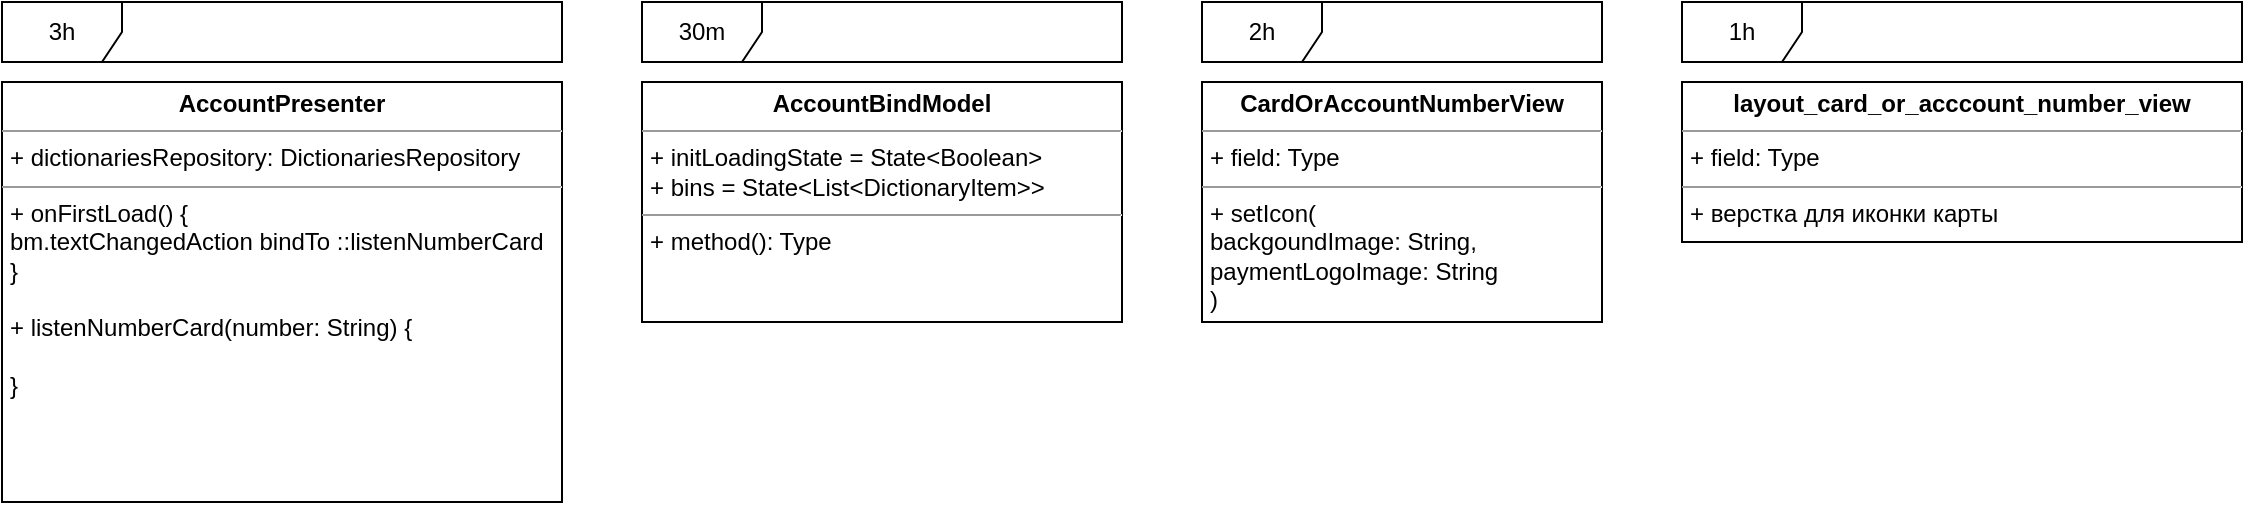 <mxfile version="20.8.20" type="github">
  <diagram name="Страница 1" id="NuKzRIXmxQ_cz8eyDABF">
    <mxGraphModel dx="954" dy="642" grid="1" gridSize="10" guides="1" tooltips="1" connect="1" arrows="1" fold="1" page="1" pageScale="1" pageWidth="827" pageHeight="1169" math="0" shadow="0">
      <root>
        <mxCell id="0" />
        <mxCell id="1" parent="0" />
        <mxCell id="fY-Cs_8-4DMePDCroiXC-1" value="&lt;p style=&quot;margin:0px;margin-top:4px;text-align:center;&quot;&gt;&lt;b&gt;AccountPresenter&lt;/b&gt;&lt;/p&gt;&lt;hr size=&quot;1&quot;&gt;&lt;p style=&quot;margin:0px;margin-left:4px;&quot;&gt;+ dictionariesRepository: DictionariesRepository&lt;br&gt;&lt;/p&gt;&lt;hr size=&quot;1&quot;&gt;&lt;p style=&quot;margin:0px;margin-left:4px;&quot;&gt;+ onFirstLoad() {&lt;/p&gt;&lt;p style=&quot;margin:0px;margin-left:4px;&quot;&gt;bm.textChangedAction bindTo ::listenNumberCard&lt;br&gt;&lt;/p&gt;&lt;p style=&quot;margin:0px;margin-left:4px;&quot;&gt;}&lt;/p&gt;&lt;p style=&quot;margin:0px;margin-left:4px;&quot;&gt;&lt;br&gt;&lt;/p&gt;&lt;p style=&quot;margin:0px;margin-left:4px;&quot;&gt;+ listenNumberCard(number: String) {&lt;/p&gt;&lt;p style=&quot;margin:0px;margin-left:4px;&quot;&gt;&lt;br&gt;&lt;/p&gt;&lt;p style=&quot;margin:0px;margin-left:4px;&quot;&gt;}&lt;br&gt;&lt;/p&gt;" style="verticalAlign=top;align=left;overflow=fill;fontSize=12;fontFamily=Helvetica;html=1;" vertex="1" parent="1">
          <mxGeometry x="80" y="80" width="280" height="210" as="geometry" />
        </mxCell>
        <mxCell id="fY-Cs_8-4DMePDCroiXC-2" value="&lt;p style=&quot;margin:0px;margin-top:4px;text-align:center;&quot;&gt;&lt;b&gt;AccountBindModel&lt;/b&gt;&lt;/p&gt;&lt;hr size=&quot;1&quot;&gt;&lt;p style=&quot;margin:0px;margin-left:4px;&quot;&gt;+ initLoadingState = State&amp;lt;Boolean&amp;gt;&lt;/p&gt;&lt;p style=&quot;margin:0px;margin-left:4px;&quot;&gt;+ bins = State&amp;lt;List&amp;lt;DictionaryItem&amp;gt;&amp;gt;&lt;br&gt;&lt;/p&gt;&lt;hr size=&quot;1&quot;&gt;&lt;p style=&quot;margin:0px;margin-left:4px;&quot;&gt;+ method(): Type&lt;/p&gt;" style="verticalAlign=top;align=left;overflow=fill;fontSize=12;fontFamily=Helvetica;html=1;" vertex="1" parent="1">
          <mxGeometry x="400" y="80" width="240" height="120" as="geometry" />
        </mxCell>
        <mxCell id="fY-Cs_8-4DMePDCroiXC-4" value="&lt;p style=&quot;margin:0px;margin-top:4px;text-align:center;&quot;&gt;&lt;b&gt;CardOrAccountNumberView&lt;/b&gt;&lt;/p&gt;&lt;hr size=&quot;1&quot;&gt;&lt;p style=&quot;margin:0px;margin-left:4px;&quot;&gt;+ field: Type&lt;/p&gt;&lt;hr size=&quot;1&quot;&gt;&lt;p style=&quot;margin:0px;margin-left:4px;&quot;&gt;+ setIcon(&lt;/p&gt;&lt;p style=&quot;margin:0px;margin-left:4px;&quot;&gt;backgoundImage: String,&lt;/p&gt;&lt;p style=&quot;margin:0px;margin-left:4px;&quot;&gt;paymentLogoImage: String&lt;br&gt;&lt;/p&gt;&lt;p style=&quot;margin:0px;margin-left:4px;&quot;&gt;)&lt;/p&gt;" style="verticalAlign=top;align=left;overflow=fill;fontSize=12;fontFamily=Helvetica;html=1;" vertex="1" parent="1">
          <mxGeometry x="680" y="80" width="200" height="120" as="geometry" />
        </mxCell>
        <mxCell id="fY-Cs_8-4DMePDCroiXC-5" value="&lt;p style=&quot;margin:0px;margin-top:4px;text-align:center;&quot;&gt;&lt;b&gt;layout_card_or_acccount_number_view&lt;/b&gt;&lt;/p&gt;&lt;hr size=&quot;1&quot;&gt;&lt;p style=&quot;margin:0px;margin-left:4px;&quot;&gt;+ field: Type&lt;/p&gt;&lt;hr size=&quot;1&quot;&gt;&lt;p style=&quot;margin:0px;margin-left:4px;&quot;&gt;+ верстка для иконки карты&lt;br&gt;&lt;/p&gt;" style="verticalAlign=top;align=left;overflow=fill;fontSize=12;fontFamily=Helvetica;html=1;" vertex="1" parent="1">
          <mxGeometry x="920" y="80" width="280" height="80" as="geometry" />
        </mxCell>
        <mxCell id="fY-Cs_8-4DMePDCroiXC-6" value="3h" style="shape=umlFrame;whiteSpace=wrap;html=1;pointerEvents=0;" vertex="1" parent="1">
          <mxGeometry x="80" y="40" width="280" height="30" as="geometry" />
        </mxCell>
        <mxCell id="fY-Cs_8-4DMePDCroiXC-7" value="30m" style="shape=umlFrame;whiteSpace=wrap;html=1;pointerEvents=0;" vertex="1" parent="1">
          <mxGeometry x="400" y="40" width="240" height="30" as="geometry" />
        </mxCell>
        <mxCell id="fY-Cs_8-4DMePDCroiXC-8" value="2h" style="shape=umlFrame;whiteSpace=wrap;html=1;pointerEvents=0;" vertex="1" parent="1">
          <mxGeometry x="680" y="40" width="200" height="30" as="geometry" />
        </mxCell>
        <mxCell id="fY-Cs_8-4DMePDCroiXC-9" value="1h" style="shape=umlFrame;whiteSpace=wrap;html=1;pointerEvents=0;" vertex="1" parent="1">
          <mxGeometry x="920" y="40" width="280" height="30" as="geometry" />
        </mxCell>
      </root>
    </mxGraphModel>
  </diagram>
</mxfile>
